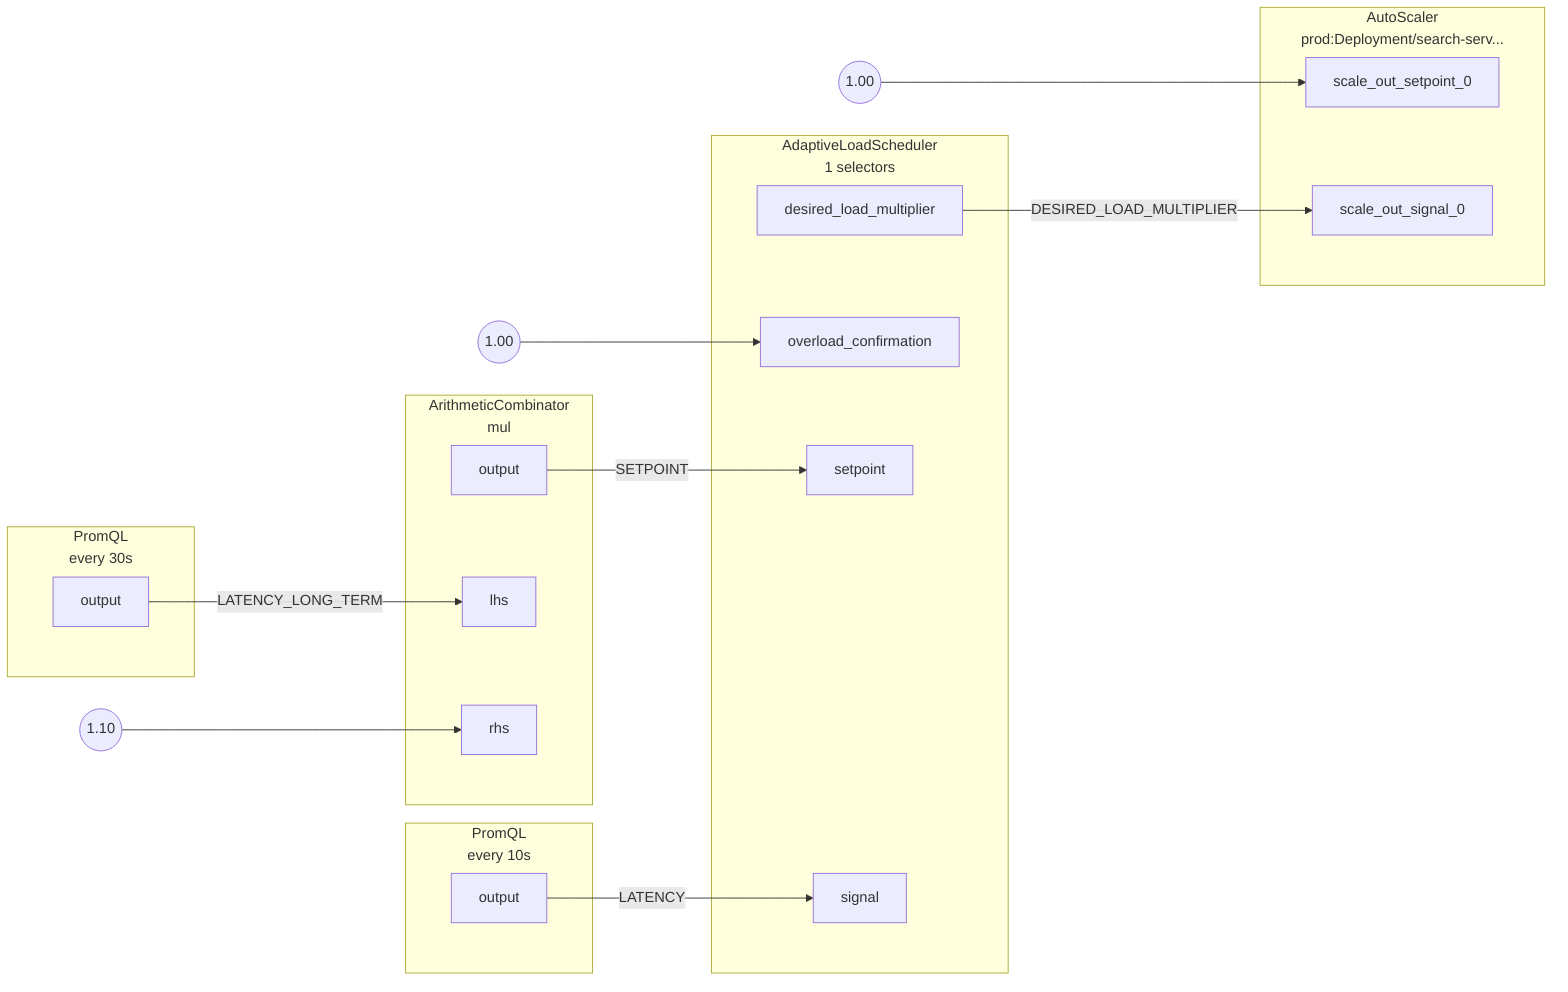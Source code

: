 flowchart LR
subgraph root.0[<center>AdaptiveLoadScheduler<br/>1 selectors</center>]
subgraph root.0_inports[ ]
style root.0_inports fill:none,stroke:none
root.0overload_confirmation[overload_confirmation]
root.0setpoint[setpoint]
root.0signal[signal]
end
subgraph root.0_outports[ ]
style root.0_outports fill:none,stroke:none
root.0desired_load_multiplier[desired_load_multiplier]
end
end
root.0_overload_confirmation_FakeConstantout((1.00))
subgraph root.1[<center>AutoScaler<br/>prod:Deployment/search-serv...</center>]
subgraph root.1_inports[ ]
style root.1_inports fill:none,stroke:none
root.1scale_out_setpoint_0[scale_out_setpoint_0]
root.1scale_out_signal_0[scale_out_signal_0]
end
end
root.1_scale_out_setpoint_0_FakeConstantout((1.00))
subgraph root.2[<center>PromQL<br/>every 10s</center>]
subgraph root.2_outports[ ]
style root.2_outports fill:none,stroke:none
root.2output[output]
end
end
subgraph root.3[<center>PromQL<br/>every 30s</center>]
subgraph root.3_outports[ ]
style root.3_outports fill:none,stroke:none
root.3output[output]
end
end
subgraph root.4[<center>ArithmeticCombinator<br/>mul</center>]
subgraph root.4_inports[ ]
style root.4_inports fill:none,stroke:none
root.4lhs[lhs]
root.4rhs[rhs]
end
subgraph root.4_outports[ ]
style root.4_outports fill:none,stroke:none
root.4output[output]
end
end
root.4_rhs_FakeConstantout((1.10))
root.0desired_load_multiplier --> |DESIRED_LOAD_MULTIPLIER| root.1scale_out_signal_0
root.0_overload_confirmation_FakeConstantout --> root.0overload_confirmation
root.1_scale_out_setpoint_0_FakeConstantout --> root.1scale_out_setpoint_0
root.2output --> |LATENCY| root.0signal
root.3output --> |LATENCY_LONG_TERM| root.4lhs
root.4output --> |SETPOINT| root.0setpoint
root.4_rhs_FakeConstantout --> root.4rhs